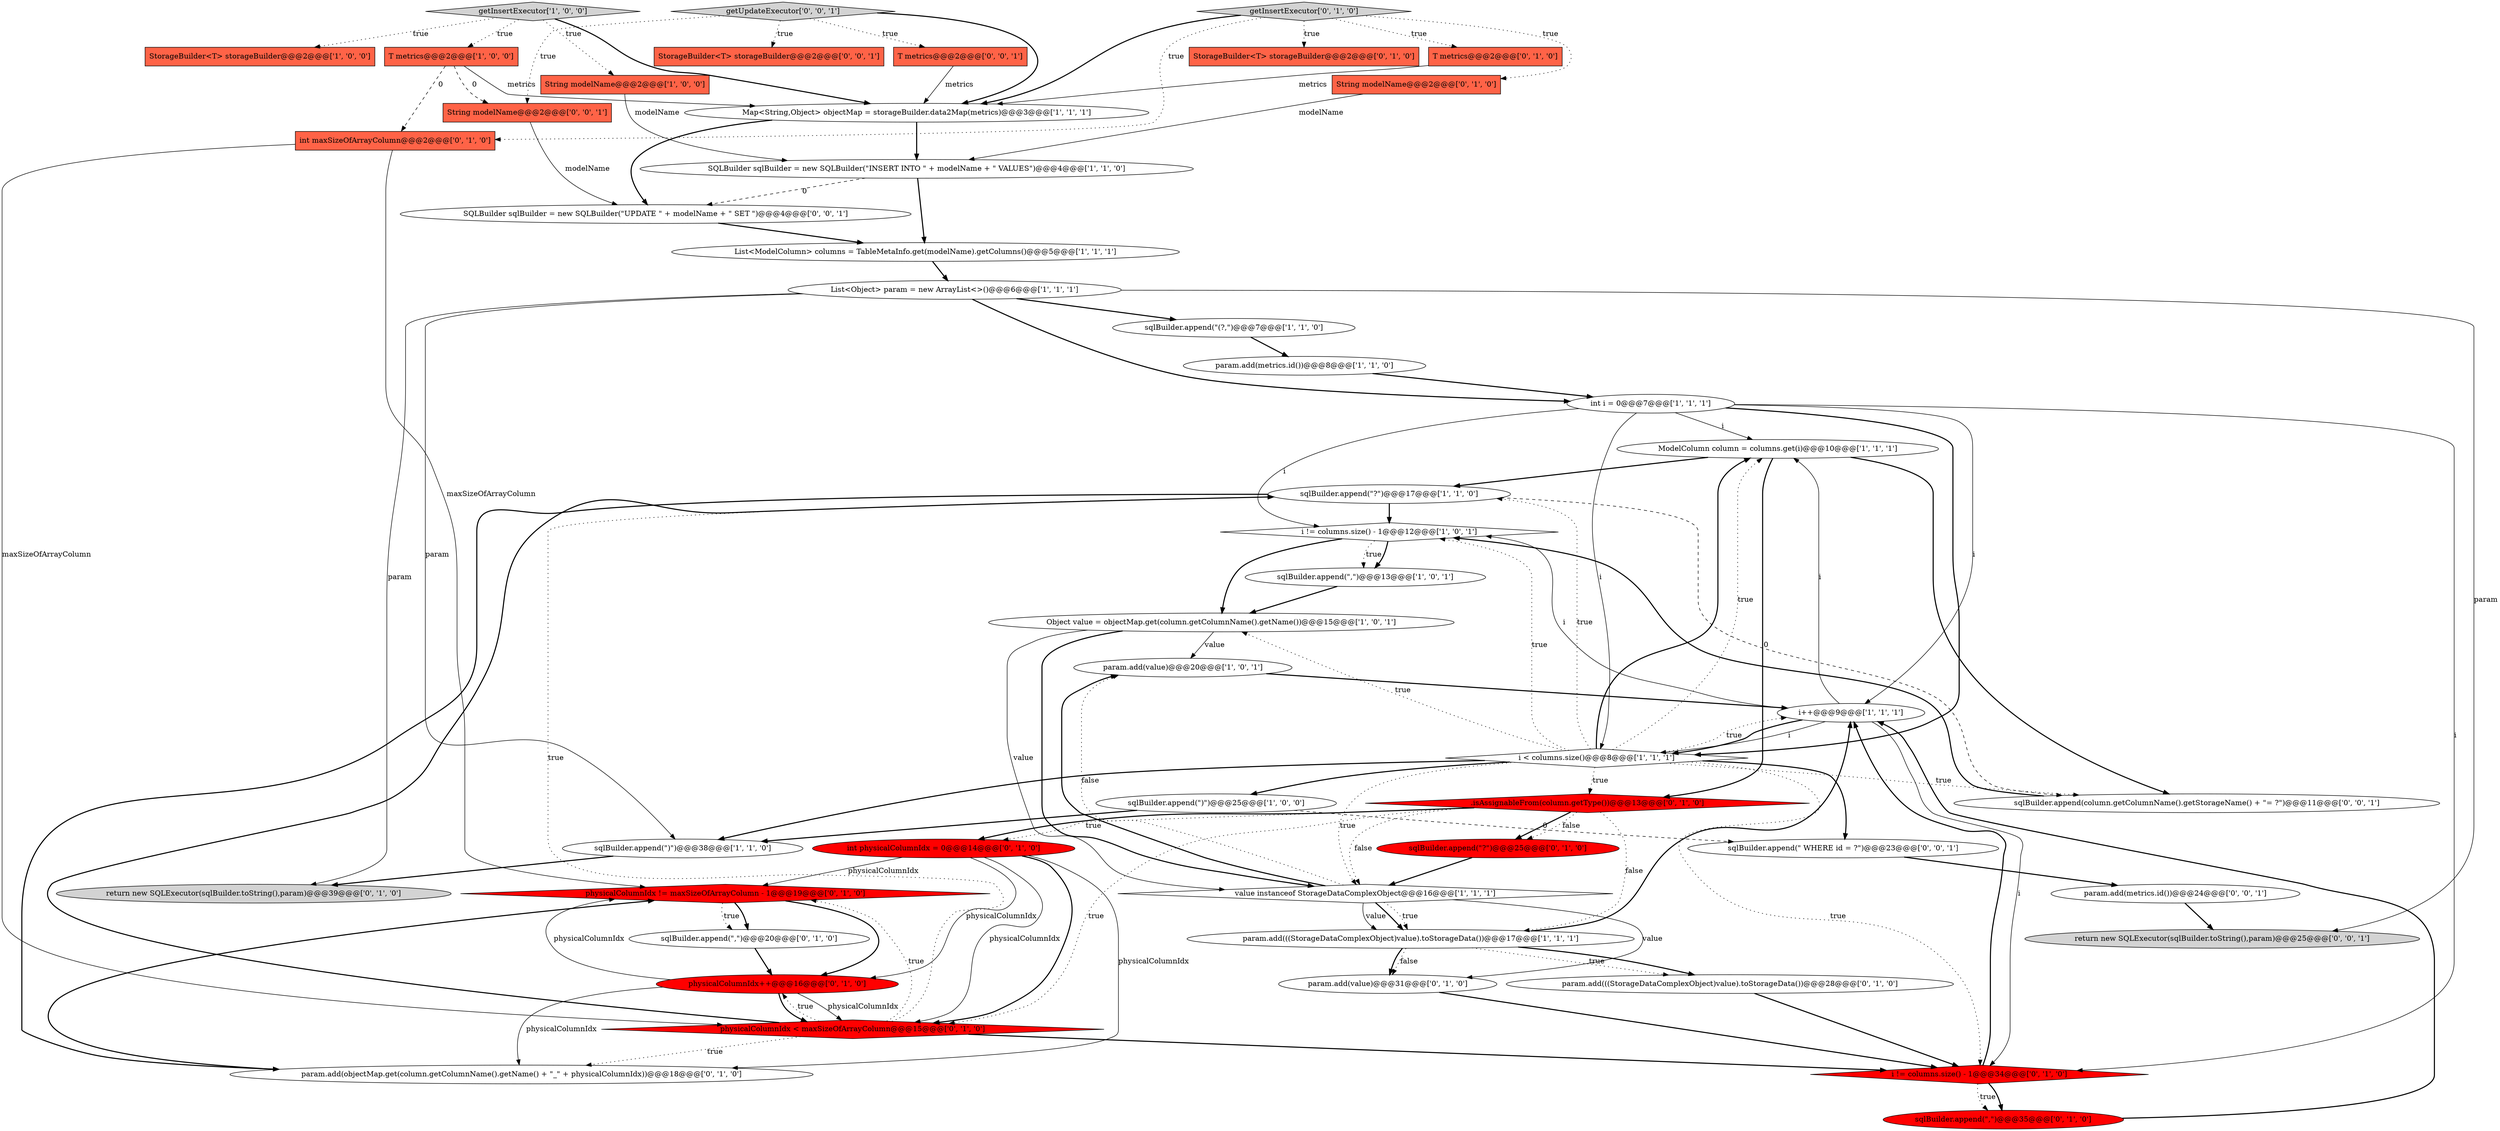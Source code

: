 digraph {
16 [style = filled, label = "ModelColumn column = columns.get(i)@@@10@@@['1', '1', '1']", fillcolor = white, shape = ellipse image = "AAA0AAABBB1BBB"];
22 [style = filled, label = "sqlBuilder.append(\")\")@@@38@@@['1', '1', '0']", fillcolor = white, shape = ellipse image = "AAA0AAABBB1BBB"];
31 [style = filled, label = "physicalColumnIdx != maxSizeOfArrayColumn - 1@@@19@@@['0', '1', '0']", fillcolor = red, shape = diamond image = "AAA1AAABBB2BBB"];
42 [style = filled, label = "return new SQLExecutor(sqlBuilder.toString(),param)@@@25@@@['0', '0', '1']", fillcolor = lightgray, shape = ellipse image = "AAA0AAABBB3BBB"];
33 [style = filled, label = "T metrics@@@2@@@['0', '1', '0']", fillcolor = tomato, shape = box image = "AAA0AAABBB2BBB"];
28 [style = filled, label = "physicalColumnIdx++@@@16@@@['0', '1', '0']", fillcolor = red, shape = ellipse image = "AAA1AAABBB2BBB"];
15 [style = filled, label = "T metrics@@@2@@@['1', '0', '0']", fillcolor = tomato, shape = box image = "AAA1AAABBB1BBB"];
45 [style = filled, label = "SQLBuilder sqlBuilder = new SQLBuilder(\"UPDATE \" + modelName + \" SET \")@@@4@@@['0', '0', '1']", fillcolor = white, shape = ellipse image = "AAA0AAABBB3BBB"];
36 [style = filled, label = "sqlBuilder.append(\",\")@@@20@@@['0', '1', '0']", fillcolor = white, shape = ellipse image = "AAA0AAABBB2BBB"];
14 [style = filled, label = "sqlBuilder.append(\"?\")@@@17@@@['1', '1', '0']", fillcolor = white, shape = ellipse image = "AAA0AAABBB1BBB"];
10 [style = filled, label = "String modelName@@@2@@@['1', '0', '0']", fillcolor = tomato, shape = box image = "AAA0AAABBB1BBB"];
44 [style = filled, label = "sqlBuilder.append(\" WHERE id = ?\")@@@23@@@['0', '0', '1']", fillcolor = white, shape = ellipse image = "AAA0AAABBB3BBB"];
11 [style = filled, label = "Map<String,Object> objectMap = storageBuilder.data2Map(metrics)@@@3@@@['1', '1', '1']", fillcolor = white, shape = ellipse image = "AAA0AAABBB1BBB"];
12 [style = filled, label = "param.add(value)@@@20@@@['1', '0', '1']", fillcolor = white, shape = ellipse image = "AAA0AAABBB1BBB"];
7 [style = filled, label = "value instanceof StorageDataComplexObject@@@16@@@['1', '1', '1']", fillcolor = white, shape = diamond image = "AAA0AAABBB1BBB"];
47 [style = filled, label = "param.add(metrics.id())@@@24@@@['0', '0', '1']", fillcolor = white, shape = ellipse image = "AAA0AAABBB3BBB"];
49 [style = filled, label = "getUpdateExecutor['0', '0', '1']", fillcolor = lightgray, shape = diamond image = "AAA0AAABBB3BBB"];
25 [style = filled, label = "int physicalColumnIdx = 0@@@14@@@['0', '1', '0']", fillcolor = red, shape = ellipse image = "AAA1AAABBB2BBB"];
0 [style = filled, label = "sqlBuilder.append(\",\")@@@13@@@['1', '0', '1']", fillcolor = white, shape = ellipse image = "AAA0AAABBB1BBB"];
24 [style = filled, label = "StorageBuilder<T> storageBuilder@@@2@@@['0', '1', '0']", fillcolor = tomato, shape = box image = "AAA0AAABBB2BBB"];
19 [style = filled, label = "param.add(((StorageDataComplexObject)value).toStorageData())@@@17@@@['1', '1', '1']", fillcolor = white, shape = ellipse image = "AAA0AAABBB1BBB"];
21 [style = filled, label = "int i = 0@@@7@@@['1', '1', '1']", fillcolor = white, shape = ellipse image = "AAA0AAABBB1BBB"];
37 [style = filled, label = "sqlBuilder.append(\"?\")@@@25@@@['0', '1', '0']", fillcolor = red, shape = ellipse image = "AAA1AAABBB2BBB"];
26 [style = filled, label = "i != columns.size() - 1@@@34@@@['0', '1', '0']", fillcolor = red, shape = diamond image = "AAA1AAABBB2BBB"];
27 [style = filled, label = "physicalColumnIdx < maxSizeOfArrayColumn@@@15@@@['0', '1', '0']", fillcolor = red, shape = diamond image = "AAA1AAABBB2BBB"];
40 [style = filled, label = ".isAssignableFrom(column.getType())@@@13@@@['0', '1', '0']", fillcolor = red, shape = diamond image = "AAA1AAABBB2BBB"];
9 [style = filled, label = "i != columns.size() - 1@@@12@@@['1', '0', '1']", fillcolor = white, shape = diamond image = "AAA0AAABBB1BBB"];
32 [style = filled, label = "param.add(objectMap.get(column.getColumnName().getName() + \"_\" + physicalColumnIdx))@@@18@@@['0', '1', '0']", fillcolor = white, shape = ellipse image = "AAA0AAABBB2BBB"];
41 [style = filled, label = "T metrics@@@2@@@['0', '0', '1']", fillcolor = tomato, shape = box image = "AAA0AAABBB3BBB"];
48 [style = filled, label = "String modelName@@@2@@@['0', '0', '1']", fillcolor = tomato, shape = box image = "AAA0AAABBB3BBB"];
43 [style = filled, label = "StorageBuilder<T> storageBuilder@@@2@@@['0', '0', '1']", fillcolor = tomato, shape = box image = "AAA0AAABBB3BBB"];
4 [style = filled, label = "SQLBuilder sqlBuilder = new SQLBuilder(\"INSERT INTO \" + modelName + \" VALUES\")@@@4@@@['1', '1', '0']", fillcolor = white, shape = ellipse image = "AAA0AAABBB1BBB"];
29 [style = filled, label = "param.add(((StorageDataComplexObject)value).toStorageData())@@@28@@@['0', '1', '0']", fillcolor = white, shape = ellipse image = "AAA0AAABBB2BBB"];
1 [style = filled, label = "Object value = objectMap.get(column.getColumnName().getName())@@@15@@@['1', '0', '1']", fillcolor = white, shape = ellipse image = "AAA0AAABBB1BBB"];
8 [style = filled, label = "sqlBuilder.append(\")\")@@@25@@@['1', '0', '0']", fillcolor = white, shape = ellipse image = "AAA0AAABBB1BBB"];
17 [style = filled, label = "List<Object> param = new ArrayList<>()@@@6@@@['1', '1', '1']", fillcolor = white, shape = ellipse image = "AAA0AAABBB1BBB"];
20 [style = filled, label = "getInsertExecutor['1', '0', '0']", fillcolor = lightgray, shape = diamond image = "AAA0AAABBB1BBB"];
35 [style = filled, label = "String modelName@@@2@@@['0', '1', '0']", fillcolor = tomato, shape = box image = "AAA0AAABBB2BBB"];
34 [style = filled, label = "return new SQLExecutor(sqlBuilder.toString(),param)@@@39@@@['0', '1', '0']", fillcolor = lightgray, shape = ellipse image = "AAA0AAABBB2BBB"];
6 [style = filled, label = "param.add(metrics.id())@@@8@@@['1', '1', '0']", fillcolor = white, shape = ellipse image = "AAA0AAABBB1BBB"];
46 [style = filled, label = "sqlBuilder.append(column.getColumnName().getStorageName() + \"= ?\")@@@11@@@['0', '0', '1']", fillcolor = white, shape = ellipse image = "AAA0AAABBB3BBB"];
18 [style = filled, label = "i < columns.size()@@@8@@@['1', '1', '1']", fillcolor = white, shape = diamond image = "AAA0AAABBB1BBB"];
30 [style = filled, label = "sqlBuilder.append(\",\")@@@35@@@['0', '1', '0']", fillcolor = red, shape = ellipse image = "AAA1AAABBB2BBB"];
3 [style = filled, label = "sqlBuilder.append(\"(?,\")@@@7@@@['1', '1', '0']", fillcolor = white, shape = ellipse image = "AAA0AAABBB1BBB"];
39 [style = filled, label = "int maxSizeOfArrayColumn@@@2@@@['0', '1', '0']", fillcolor = tomato, shape = box image = "AAA1AAABBB2BBB"];
38 [style = filled, label = "getInsertExecutor['0', '1', '0']", fillcolor = lightgray, shape = diamond image = "AAA0AAABBB2BBB"];
13 [style = filled, label = "i++@@@9@@@['1', '1', '1']", fillcolor = white, shape = ellipse image = "AAA0AAABBB1BBB"];
23 [style = filled, label = "param.add(value)@@@31@@@['0', '1', '0']", fillcolor = white, shape = ellipse image = "AAA0AAABBB2BBB"];
2 [style = filled, label = "StorageBuilder<T> storageBuilder@@@2@@@['1', '0', '0']", fillcolor = tomato, shape = box image = "AAA0AAABBB1BBB"];
5 [style = filled, label = "List<ModelColumn> columns = TableMetaInfo.get(modelName).getColumns()@@@5@@@['1', '1', '1']", fillcolor = white, shape = ellipse image = "AAA0AAABBB1BBB"];
27->14 [style = dotted, label="true"];
28->32 [style = solid, label="physicalColumnIdx"];
27->32 [style = dotted, label="true"];
30->13 [style = bold, label=""];
13->26 [style = solid, label="i"];
7->12 [style = dotted, label="false"];
38->39 [style = dotted, label="true"];
36->28 [style = bold, label=""];
40->25 [style = bold, label=""];
25->32 [style = solid, label="physicalColumnIdx"];
21->18 [style = bold, label=""];
1->7 [style = solid, label="value"];
18->44 [style = bold, label=""];
18->22 [style = bold, label=""];
26->30 [style = dotted, label="true"];
16->14 [style = bold, label=""];
14->9 [style = bold, label=""];
15->11 [style = solid, label="metrics"];
44->47 [style = bold, label=""];
17->21 [style = bold, label=""];
20->15 [style = dotted, label="true"];
40->37 [style = bold, label=""];
38->33 [style = dotted, label="true"];
18->13 [style = dotted, label="true"];
49->48 [style = dotted, label="true"];
16->40 [style = bold, label=""];
28->31 [style = solid, label="physicalColumnIdx"];
18->16 [style = dotted, label="true"];
7->19 [style = solid, label="value"];
25->31 [style = solid, label="physicalColumnIdx"];
38->11 [style = bold, label=""];
21->13 [style = solid, label="i"];
17->42 [style = solid, label="param"];
5->17 [style = bold, label=""];
26->13 [style = bold, label=""];
8->22 [style = bold, label=""];
29->26 [style = bold, label=""];
13->18 [style = solid, label="i"];
25->27 [style = bold, label=""];
38->24 [style = dotted, label="true"];
40->19 [style = dotted, label="false"];
19->13 [style = bold, label=""];
19->29 [style = dotted, label="true"];
35->4 [style = solid, label="modelName"];
21->26 [style = solid, label="i"];
49->41 [style = dotted, label="true"];
18->26 [style = dotted, label="true"];
20->10 [style = dotted, label="true"];
31->28 [style = bold, label=""];
9->1 [style = bold, label=""];
32->31 [style = bold, label=""];
39->31 [style = solid, label="maxSizeOfArrayColumn"];
13->18 [style = bold, label=""];
27->26 [style = bold, label=""];
13->16 [style = solid, label="i"];
33->11 [style = solid, label="metrics"];
17->34 [style = solid, label="param"];
9->0 [style = dotted, label="true"];
46->9 [style = bold, label=""];
18->7 [style = dotted, label="true"];
40->37 [style = dotted, label="false"];
27->14 [style = bold, label=""];
47->42 [style = bold, label=""];
6->21 [style = bold, label=""];
19->29 [style = bold, label=""];
18->1 [style = dotted, label="true"];
11->4 [style = bold, label=""];
19->23 [style = dotted, label="false"];
3->6 [style = bold, label=""];
31->36 [style = bold, label=""];
15->48 [style = dashed, label="0"];
21->9 [style = solid, label="i"];
14->46 [style = dashed, label="0"];
1->7 [style = bold, label=""];
28->27 [style = solid, label="physicalColumnIdx"];
37->7 [style = bold, label=""];
1->12 [style = solid, label="value"];
4->45 [style = dashed, label="0"];
12->13 [style = bold, label=""];
18->46 [style = dotted, label="true"];
0->1 [style = bold, label=""];
27->31 [style = dotted, label="true"];
21->18 [style = solid, label="i"];
18->9 [style = dotted, label="true"];
17->3 [style = bold, label=""];
18->8 [style = bold, label=""];
15->39 [style = dashed, label="0"];
8->44 [style = dashed, label="0"];
7->23 [style = solid, label="value"];
40->25 [style = dotted, label="true"];
40->27 [style = dotted, label="true"];
17->22 [style = solid, label="param"];
14->32 [style = bold, label=""];
7->19 [style = bold, label=""];
4->5 [style = bold, label=""];
49->11 [style = bold, label=""];
49->43 [style = dotted, label="true"];
20->11 [style = bold, label=""];
16->46 [style = bold, label=""];
18->16 [style = bold, label=""];
40->7 [style = dotted, label="false"];
13->9 [style = solid, label="i"];
9->0 [style = bold, label=""];
7->12 [style = bold, label=""];
7->19 [style = dotted, label="true"];
23->26 [style = bold, label=""];
48->45 [style = solid, label="modelName"];
11->45 [style = bold, label=""];
18->40 [style = dotted, label="true"];
25->28 [style = solid, label="physicalColumnIdx"];
18->14 [style = dotted, label="true"];
39->27 [style = solid, label="maxSizeOfArrayColumn"];
26->30 [style = bold, label=""];
27->28 [style = dotted, label="true"];
38->35 [style = dotted, label="true"];
19->23 [style = bold, label=""];
22->34 [style = bold, label=""];
25->27 [style = solid, label="physicalColumnIdx"];
20->2 [style = dotted, label="true"];
28->27 [style = bold, label=""];
41->11 [style = solid, label="metrics"];
31->36 [style = dotted, label="true"];
21->16 [style = solid, label="i"];
10->4 [style = solid, label="modelName"];
45->5 [style = bold, label=""];
}

